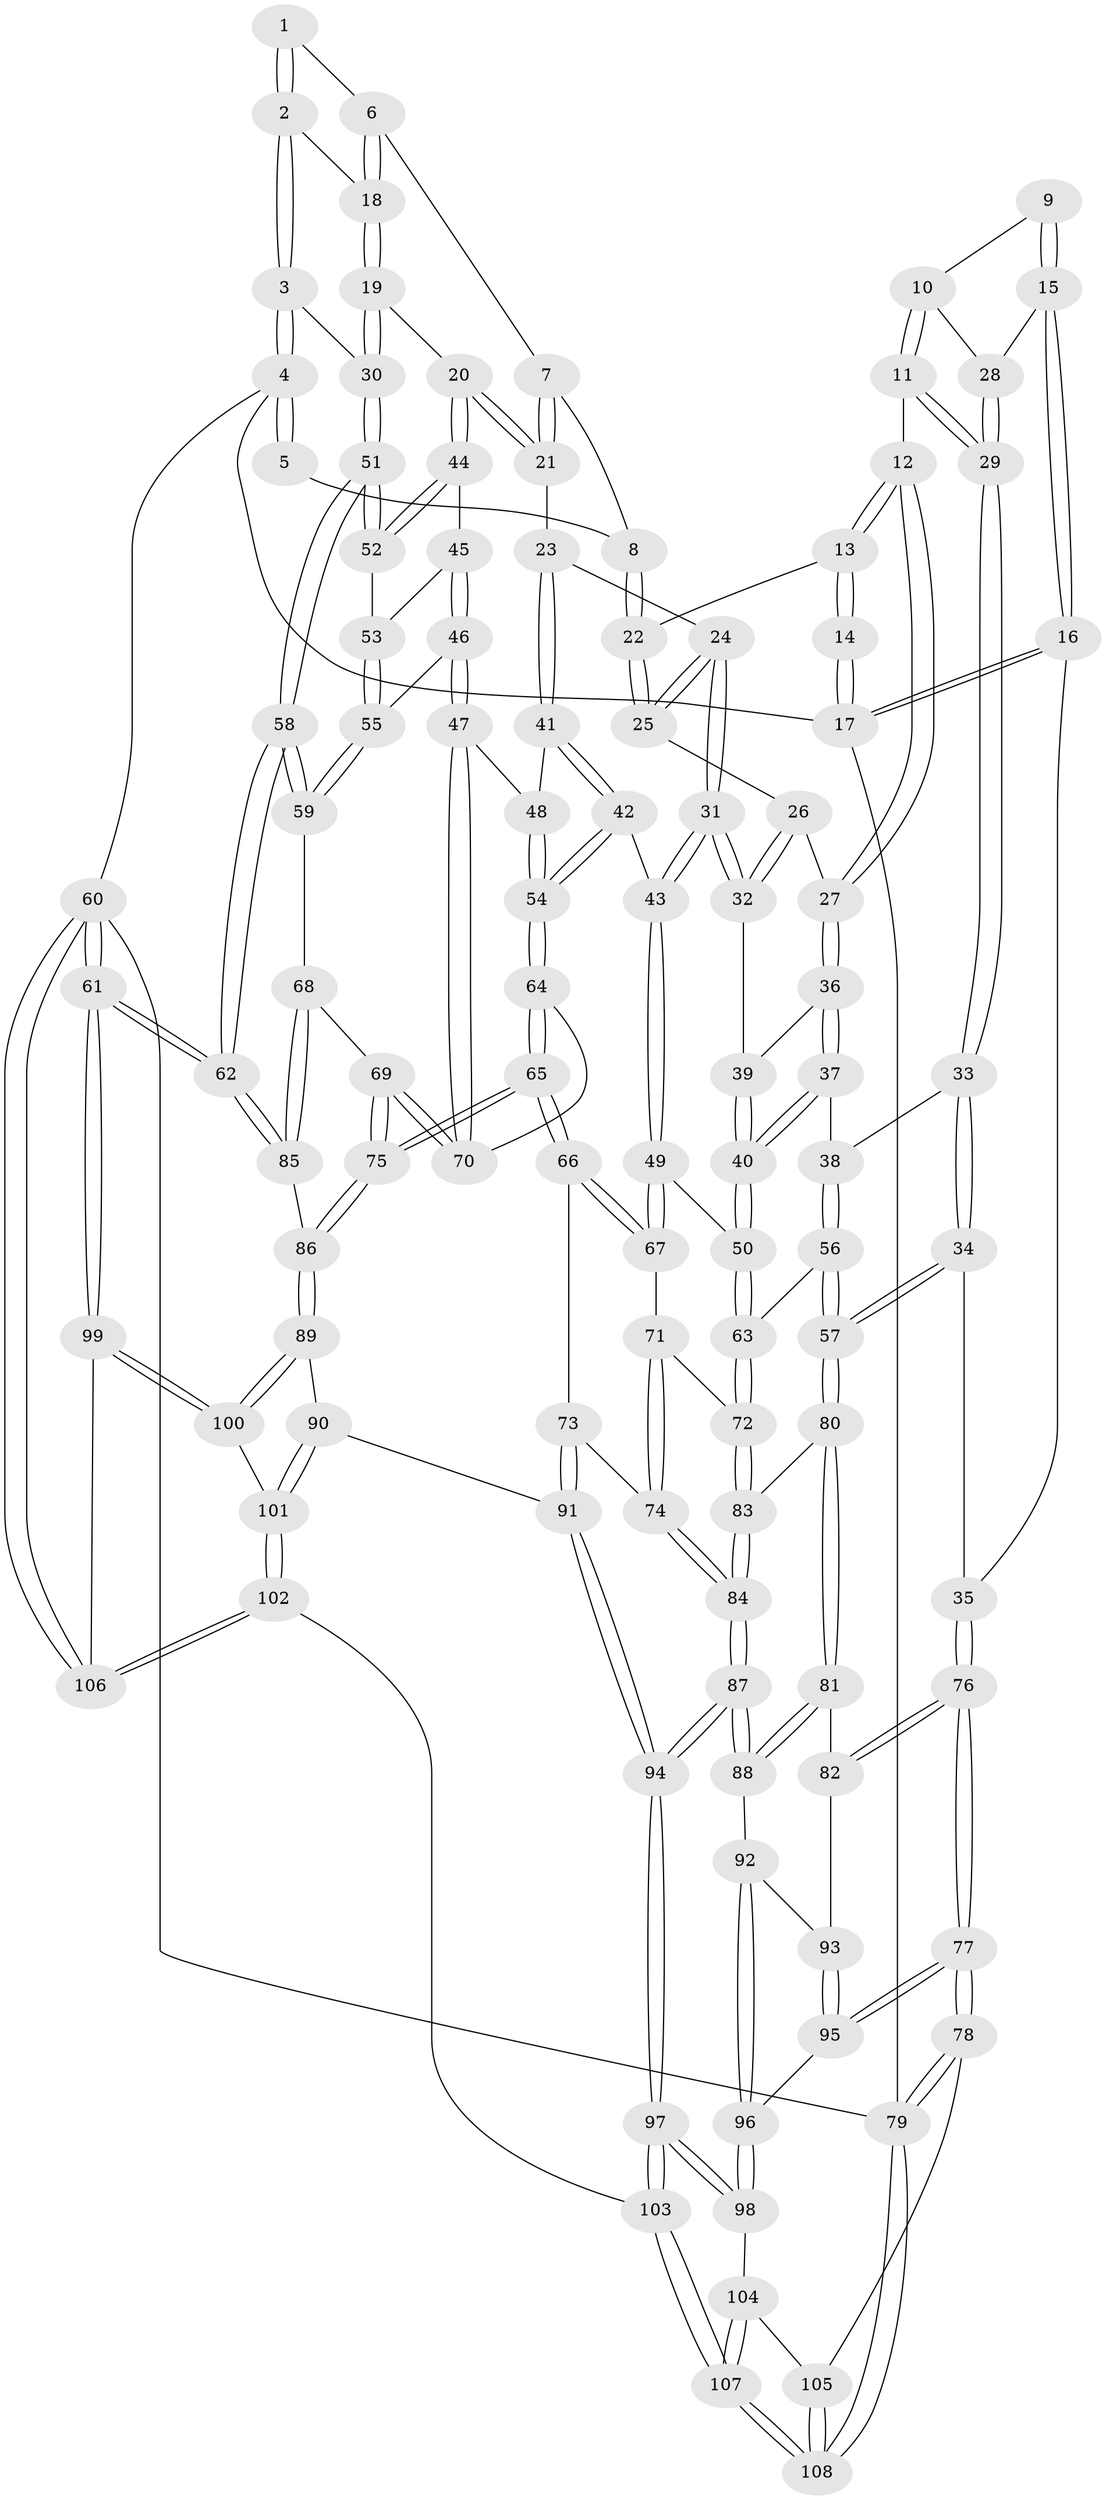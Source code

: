 // Generated by graph-tools (version 1.1) at 2025/03/03/09/25 03:03:17]
// undirected, 108 vertices, 267 edges
graph export_dot {
graph [start="1"]
  node [color=gray90,style=filled];
  1 [pos="+0.8215029014389168+0"];
  2 [pos="+0.8745486214556287+0.09312014635863715"];
  3 [pos="+1+0"];
  4 [pos="+1+0"];
  5 [pos="+0.8050180683453281+0"];
  6 [pos="+0.802748036599011+0.07577940840159217"];
  7 [pos="+0.7425658021659289+0.06229815001295081"];
  8 [pos="+0.5928789858451785+0"];
  9 [pos="+0.1882230496299419+0.01863935014418373"];
  10 [pos="+0.19920926811385362+0.05339408273715045"];
  11 [pos="+0.2733050840233158+0.11962514160939797"];
  12 [pos="+0.34706451698172347+0.10581053662260116"];
  13 [pos="+0.5197275589229876+0"];
  14 [pos="+0.11404526952822082+0"];
  15 [pos="+0.013135438441678447+0.11166204391488052"];
  16 [pos="+0+0.0941510502988939"];
  17 [pos="+0+0"];
  18 [pos="+0.8509338560284727+0.12662846227751523"];
  19 [pos="+0.8340862198611317+0.22358200088910307"];
  20 [pos="+0.8267424066639716+0.23298700611161888"];
  21 [pos="+0.7287026385010231+0.2139781798678304"];
  22 [pos="+0.5422453873845576+0"];
  23 [pos="+0.7004984901438128+0.21628078559212782"];
  24 [pos="+0.6602442609354846+0.19357508905019147"];
  25 [pos="+0.5677006722661346+0.007915747789588314"];
  26 [pos="+0.4955813017041591+0.1635209004231689"];
  27 [pos="+0.35886723458366926+0.1245909092077762"];
  28 [pos="+0.11625823686390858+0.12676462915896497"];
  29 [pos="+0.195668855542414+0.26824483122324355"];
  30 [pos="+1+0.06987372172621593"];
  31 [pos="+0.5045764945023431+0.2532323590189805"];
  32 [pos="+0.5022380910273657+0.2515187247631153"];
  33 [pos="+0.19090039311054824+0.30023413991565195"];
  34 [pos="+0+0.3268066133797059"];
  35 [pos="+0+0.29971364489889346"];
  36 [pos="+0.37854801037077557+0.19197734943492134"];
  37 [pos="+0.27795193695644166+0.34810513332142823"];
  38 [pos="+0.2187062300034756+0.32459931813831494"];
  39 [pos="+0.46123038624556145+0.2500892495759109"];
  40 [pos="+0.3077639479679209+0.3718649419316211"];
  41 [pos="+0.6559207490863357+0.3251517859437334"];
  42 [pos="+0.5435396198349014+0.3860837489867917"];
  43 [pos="+0.5350176261964468+0.38572573685778316"];
  44 [pos="+0.8321440083532127+0.24806306119359015"];
  45 [pos="+0.8321413674313768+0.24811149448171813"];
  46 [pos="+0.8047554954328446+0.4022986107496108"];
  47 [pos="+0.796387746864325+0.41136985009253024"];
  48 [pos="+0.6920551169685387+0.36959887271399455"];
  49 [pos="+0.5071571276567932+0.41065965775693025"];
  50 [pos="+0.33975194689625127+0.4194601345083468"];
  51 [pos="+1+0.34289684617031296"];
  52 [pos="+1+0.34927384656205757"];
  53 [pos="+0.9463042150229498+0.40553096141461364"];
  54 [pos="+0.6499709278184169+0.46468127015897204"];
  55 [pos="+0.9196672558258476+0.4312399095217081"];
  56 [pos="+0.14516630848243883+0.5094470853187087"];
  57 [pos="+0.11288245015551207+0.5364180383442981"];
  58 [pos="+1+0.5350852997492876"];
  59 [pos="+0.9328528525731276+0.4938881753289414"];
  60 [pos="+1+1"];
  61 [pos="+1+1"];
  62 [pos="+1+0.8429695820130021"];
  63 [pos="+0.3270354213632586+0.5101534581307736"];
  64 [pos="+0.6868426959510551+0.5182475008931025"];
  65 [pos="+0.612748570522917+0.6265572484216845"];
  66 [pos="+0.609206407566382+0.6264292260564673"];
  67 [pos="+0.5201038794364304+0.5272620529716324"];
  68 [pos="+0.8734220284155193+0.5715052645656222"];
  69 [pos="+0.8161490571890693+0.5429484658145667"];
  70 [pos="+0.767813092484785+0.4951521994545032"];
  71 [pos="+0.42995541198634996+0.5586797947267869"];
  72 [pos="+0.33098851965250176+0.5327849523523076"];
  73 [pos="+0.6085679717324448+0.6268071364187279"];
  74 [pos="+0.4797406633727673+0.6815674067225423"];
  75 [pos="+0.7062103075924638+0.7272296808273857"];
  76 [pos="+0+0.678967145741448"];
  77 [pos="+0+0.8441707954379315"];
  78 [pos="+0+0.9713734813219688"];
  79 [pos="+0+1"];
  80 [pos="+0.11054245557119444+0.6052622046080061"];
  81 [pos="+0.0924280608562095+0.6364201407428123"];
  82 [pos="+0.02730882523089327+0.6552160909807019"];
  83 [pos="+0.30933745895716225+0.5996239904832645"];
  84 [pos="+0.353532719078286+0.7982349538949368"];
  85 [pos="+0.9380150603808219+0.7032107425449055"];
  86 [pos="+0.7216957891543225+0.7531009162424819"];
  87 [pos="+0.35015987374673285+0.8105217375808168"];
  88 [pos="+0.17699040267628377+0.7514744422661646"];
  89 [pos="+0.7155875118744925+0.7761245852078663"];
  90 [pos="+0.5585792367394367+0.8349904375805298"];
  91 [pos="+0.5304144638357794+0.8329923625008099"];
  92 [pos="+0.14360251650826722+0.7797238533431277"];
  93 [pos="+0.058217177749785604+0.7836880418254958"];
  94 [pos="+0.36218910315233105+0.8570778164214741"];
  95 [pos="+0.02447612341313854+0.8311279666310933"];
  96 [pos="+0.09160404858352439+0.8644271021505895"];
  97 [pos="+0.359340458601062+0.8762429590819553"];
  98 [pos="+0.09428994716331128+0.8720193921112013"];
  99 [pos="+0.7354085435632541+0.8660909904701205"];
  100 [pos="+0.7341946362486997+0.8636157539130914"];
  101 [pos="+0.6057398013359473+0.9147251089626157"];
  102 [pos="+0.540062093680704+1"];
  103 [pos="+0.3499562434439896+1"];
  104 [pos="+0.09148056842612089+0.9207390724663552"];
  105 [pos="+0.0569907284711812+0.930751411279274"];
  106 [pos="+0.708370904047473+1"];
  107 [pos="+0.313843627784175+1"];
  108 [pos="+0+1"];
  1 -- 2;
  1 -- 2;
  1 -- 6;
  2 -- 3;
  2 -- 3;
  2 -- 18;
  3 -- 4;
  3 -- 4;
  3 -- 30;
  4 -- 5;
  4 -- 5;
  4 -- 17;
  4 -- 60;
  5 -- 8;
  6 -- 7;
  6 -- 18;
  6 -- 18;
  7 -- 8;
  7 -- 21;
  7 -- 21;
  8 -- 22;
  8 -- 22;
  9 -- 10;
  9 -- 15;
  9 -- 15;
  10 -- 11;
  10 -- 11;
  10 -- 28;
  11 -- 12;
  11 -- 29;
  11 -- 29;
  12 -- 13;
  12 -- 13;
  12 -- 27;
  12 -- 27;
  13 -- 14;
  13 -- 14;
  13 -- 22;
  14 -- 17;
  14 -- 17;
  15 -- 16;
  15 -- 16;
  15 -- 28;
  16 -- 17;
  16 -- 17;
  16 -- 35;
  17 -- 79;
  18 -- 19;
  18 -- 19;
  19 -- 20;
  19 -- 30;
  19 -- 30;
  20 -- 21;
  20 -- 21;
  20 -- 44;
  20 -- 44;
  21 -- 23;
  22 -- 25;
  22 -- 25;
  23 -- 24;
  23 -- 41;
  23 -- 41;
  24 -- 25;
  24 -- 25;
  24 -- 31;
  24 -- 31;
  25 -- 26;
  26 -- 27;
  26 -- 32;
  26 -- 32;
  27 -- 36;
  27 -- 36;
  28 -- 29;
  28 -- 29;
  29 -- 33;
  29 -- 33;
  30 -- 51;
  30 -- 51;
  31 -- 32;
  31 -- 32;
  31 -- 43;
  31 -- 43;
  32 -- 39;
  33 -- 34;
  33 -- 34;
  33 -- 38;
  34 -- 35;
  34 -- 57;
  34 -- 57;
  35 -- 76;
  35 -- 76;
  36 -- 37;
  36 -- 37;
  36 -- 39;
  37 -- 38;
  37 -- 40;
  37 -- 40;
  38 -- 56;
  38 -- 56;
  39 -- 40;
  39 -- 40;
  40 -- 50;
  40 -- 50;
  41 -- 42;
  41 -- 42;
  41 -- 48;
  42 -- 43;
  42 -- 54;
  42 -- 54;
  43 -- 49;
  43 -- 49;
  44 -- 45;
  44 -- 52;
  44 -- 52;
  45 -- 46;
  45 -- 46;
  45 -- 53;
  46 -- 47;
  46 -- 47;
  46 -- 55;
  47 -- 48;
  47 -- 70;
  47 -- 70;
  48 -- 54;
  48 -- 54;
  49 -- 50;
  49 -- 67;
  49 -- 67;
  50 -- 63;
  50 -- 63;
  51 -- 52;
  51 -- 52;
  51 -- 58;
  51 -- 58;
  52 -- 53;
  53 -- 55;
  53 -- 55;
  54 -- 64;
  54 -- 64;
  55 -- 59;
  55 -- 59;
  56 -- 57;
  56 -- 57;
  56 -- 63;
  57 -- 80;
  57 -- 80;
  58 -- 59;
  58 -- 59;
  58 -- 62;
  58 -- 62;
  59 -- 68;
  60 -- 61;
  60 -- 61;
  60 -- 106;
  60 -- 106;
  60 -- 79;
  61 -- 62;
  61 -- 62;
  61 -- 99;
  61 -- 99;
  62 -- 85;
  62 -- 85;
  63 -- 72;
  63 -- 72;
  64 -- 65;
  64 -- 65;
  64 -- 70;
  65 -- 66;
  65 -- 66;
  65 -- 75;
  65 -- 75;
  66 -- 67;
  66 -- 67;
  66 -- 73;
  67 -- 71;
  68 -- 69;
  68 -- 85;
  68 -- 85;
  69 -- 70;
  69 -- 70;
  69 -- 75;
  69 -- 75;
  71 -- 72;
  71 -- 74;
  71 -- 74;
  72 -- 83;
  72 -- 83;
  73 -- 74;
  73 -- 91;
  73 -- 91;
  74 -- 84;
  74 -- 84;
  75 -- 86;
  75 -- 86;
  76 -- 77;
  76 -- 77;
  76 -- 82;
  76 -- 82;
  77 -- 78;
  77 -- 78;
  77 -- 95;
  77 -- 95;
  78 -- 79;
  78 -- 79;
  78 -- 105;
  79 -- 108;
  79 -- 108;
  80 -- 81;
  80 -- 81;
  80 -- 83;
  81 -- 82;
  81 -- 88;
  81 -- 88;
  82 -- 93;
  83 -- 84;
  83 -- 84;
  84 -- 87;
  84 -- 87;
  85 -- 86;
  86 -- 89;
  86 -- 89;
  87 -- 88;
  87 -- 88;
  87 -- 94;
  87 -- 94;
  88 -- 92;
  89 -- 90;
  89 -- 100;
  89 -- 100;
  90 -- 91;
  90 -- 101;
  90 -- 101;
  91 -- 94;
  91 -- 94;
  92 -- 93;
  92 -- 96;
  92 -- 96;
  93 -- 95;
  93 -- 95;
  94 -- 97;
  94 -- 97;
  95 -- 96;
  96 -- 98;
  96 -- 98;
  97 -- 98;
  97 -- 98;
  97 -- 103;
  97 -- 103;
  98 -- 104;
  99 -- 100;
  99 -- 100;
  99 -- 106;
  100 -- 101;
  101 -- 102;
  101 -- 102;
  102 -- 103;
  102 -- 106;
  102 -- 106;
  103 -- 107;
  103 -- 107;
  104 -- 105;
  104 -- 107;
  104 -- 107;
  105 -- 108;
  105 -- 108;
  107 -- 108;
  107 -- 108;
}
